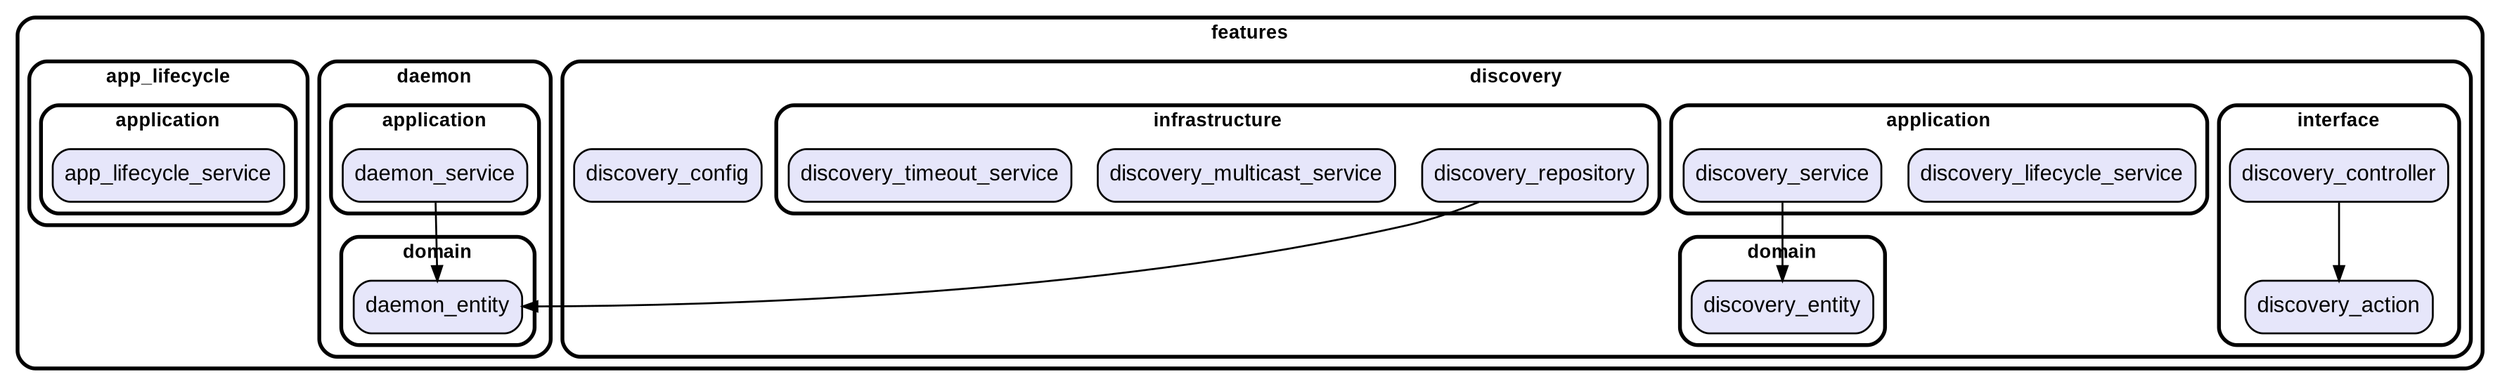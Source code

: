 digraph "" {
  graph [style=rounded fontname="Arial Black" fontsize=13 penwidth=2.6];
  node [shape=rect style="filled,rounded" fontname=Arial fontsize=15 fillcolor=Lavender penwidth=1.3];
  edge [penwidth=1.3];
  "/discovery/interface/discovery_controller.dart" [label="discovery_controller"];
  "/discovery/interface/discovery_action.dart" [label="discovery_action"];
  "/discovery/discovery_config.dart" [label="discovery_config"];
  "/discovery/application/discovery_lifecycle_service.dart" [label="discovery_lifecycle_service"];
  "/discovery/application/discovery_service.dart" [label="discovery_service"];
  "/discovery/infrastructure/discovery_repository.dart" [label="discovery_repository"];
  "/discovery/infrastructure/discovery_multicast_service.dart" [label="discovery_multicast_service"];
  "/discovery/infrastructure/discovery_timeout_service.dart" [label="discovery_timeout_service"];
  "/discovery/domain/discovery_entity.dart" [label="discovery_entity"];
  "/daemon/application/daemon_service.dart" [label="daemon_service"];
  "/daemon/domain/daemon_entity.dart" [label="daemon_entity"];
  "/app_lifecycle/application/app_lifecycle_service.dart" [label="app_lifecycle_service"];
  subgraph "cluster~" {
    label="features";
    subgraph "cluster~/discovery" {
      label="discovery";
      "/discovery/discovery_config.dart";
      subgraph "cluster~/discovery/interface" {
        label="interface";
        "/discovery/interface/discovery_controller.dart";
        "/discovery/interface/discovery_action.dart";
      }
      subgraph "cluster~/discovery/application" {
        label="application";
        "/discovery/application/discovery_lifecycle_service.dart";
        "/discovery/application/discovery_service.dart";
      }
      subgraph "cluster~/discovery/infrastructure" {
        label="infrastructure";
        "/discovery/infrastructure/discovery_repository.dart";
        "/discovery/infrastructure/discovery_multicast_service.dart";
        "/discovery/infrastructure/discovery_timeout_service.dart";
      }
      subgraph "cluster~/discovery/domain" {
        label="domain";
        "/discovery/domain/discovery_entity.dart";
      }
    }
    subgraph "cluster~/daemon" {
      label="daemon";
      subgraph "cluster~/daemon/application" {
        label="application";
        "/daemon/application/daemon_service.dart";
      }
      subgraph "cluster~/daemon/domain" {
        label="domain";
        "/daemon/domain/daemon_entity.dart";
      }
    }
    subgraph "cluster~/app_lifecycle" {
      label="app_lifecycle";
      subgraph "cluster~/app_lifecycle/application" {
        label="application";
        "/app_lifecycle/application/app_lifecycle_service.dart";
      }
    }
  }
  "/discovery/interface/discovery_controller.dart" -> "/discovery/interface/discovery_action.dart";
  "/discovery/application/discovery_service.dart" -> "/discovery/domain/discovery_entity.dart";
  "/discovery/infrastructure/discovery_repository.dart" -> "/daemon/domain/daemon_entity.dart";
  "/daemon/application/daemon_service.dart" -> "/daemon/domain/daemon_entity.dart";
}
